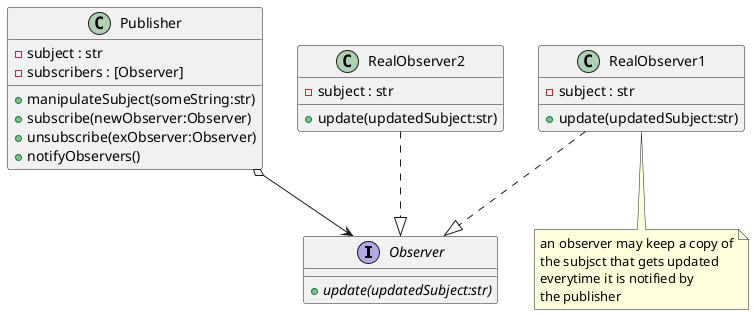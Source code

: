 @startuml

  interface Observer{
    + {abstract} update(updatedSubject:str)
  }

  class Publisher{
    - subject : str
    - subscribers : [Observer]
    + manipulateSubject(someString:str)
    + subscribe(newObserver:Observer)
    + unsubscribe(exObserver:Observer)
    + notifyObservers()
  }

  class RealObserver1{
    - subject : str
    + update(updatedSubject:str)
  }

  note bottom of RealObserver1
    an observer may keep a copy of
    the subjsct that gets updated
    everytime it is notified by
    the publisher
  endnote

  class RealObserver2{
    - subject : str
    + update(updatedSubject:str)
  }

  RealObserver1 ..|> Observer
  RealObserver2 ..|> Observer
  Publisher o--> Observer

@enduml
